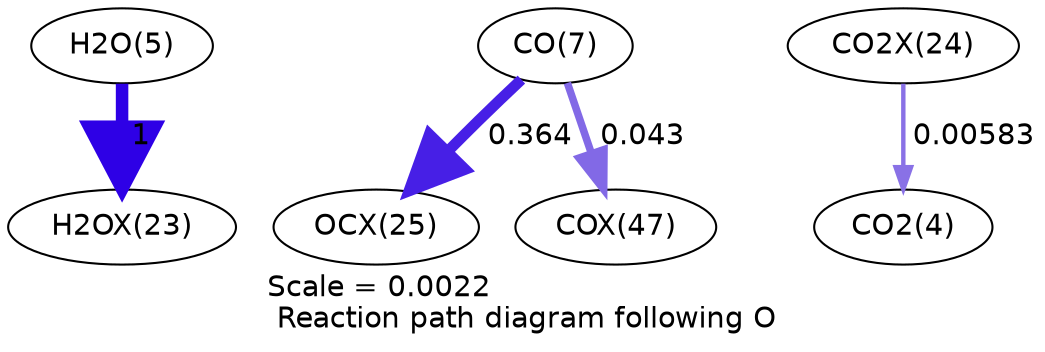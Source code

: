 digraph reaction_paths {
center=1;
s7 -> s58[fontname="Helvetica", penwidth=6, arrowsize=3, color="0.7, 1.5, 0.9"
, label=" 1"];
s9 -> s60[fontname="Helvetica", penwidth=5.24, arrowsize=2.62, color="0.7, 0.864, 0.9"
, label=" 0.364"];
s9 -> s66[fontname="Helvetica", penwidth=3.62, arrowsize=1.81, color="0.7, 0.543, 0.9"
, label=" 0.043"];
s59 -> s6[fontname="Helvetica", penwidth=2.12, arrowsize=1.06, color="0.7, 0.506, 0.9"
, label=" 0.00583"];
s6 [ fontname="Helvetica", label="CO2(4)"];
s7 [ fontname="Helvetica", label="H2O(5)"];
s9 [ fontname="Helvetica", label="CO(7)"];
s58 [ fontname="Helvetica", label="H2OX(23)"];
s59 [ fontname="Helvetica", label="CO2X(24)"];
s60 [ fontname="Helvetica", label="OCX(25)"];
s66 [ fontname="Helvetica", label="COX(47)"];
 label = "Scale = 0.0022\l Reaction path diagram following O";
 fontname = "Helvetica";
}
